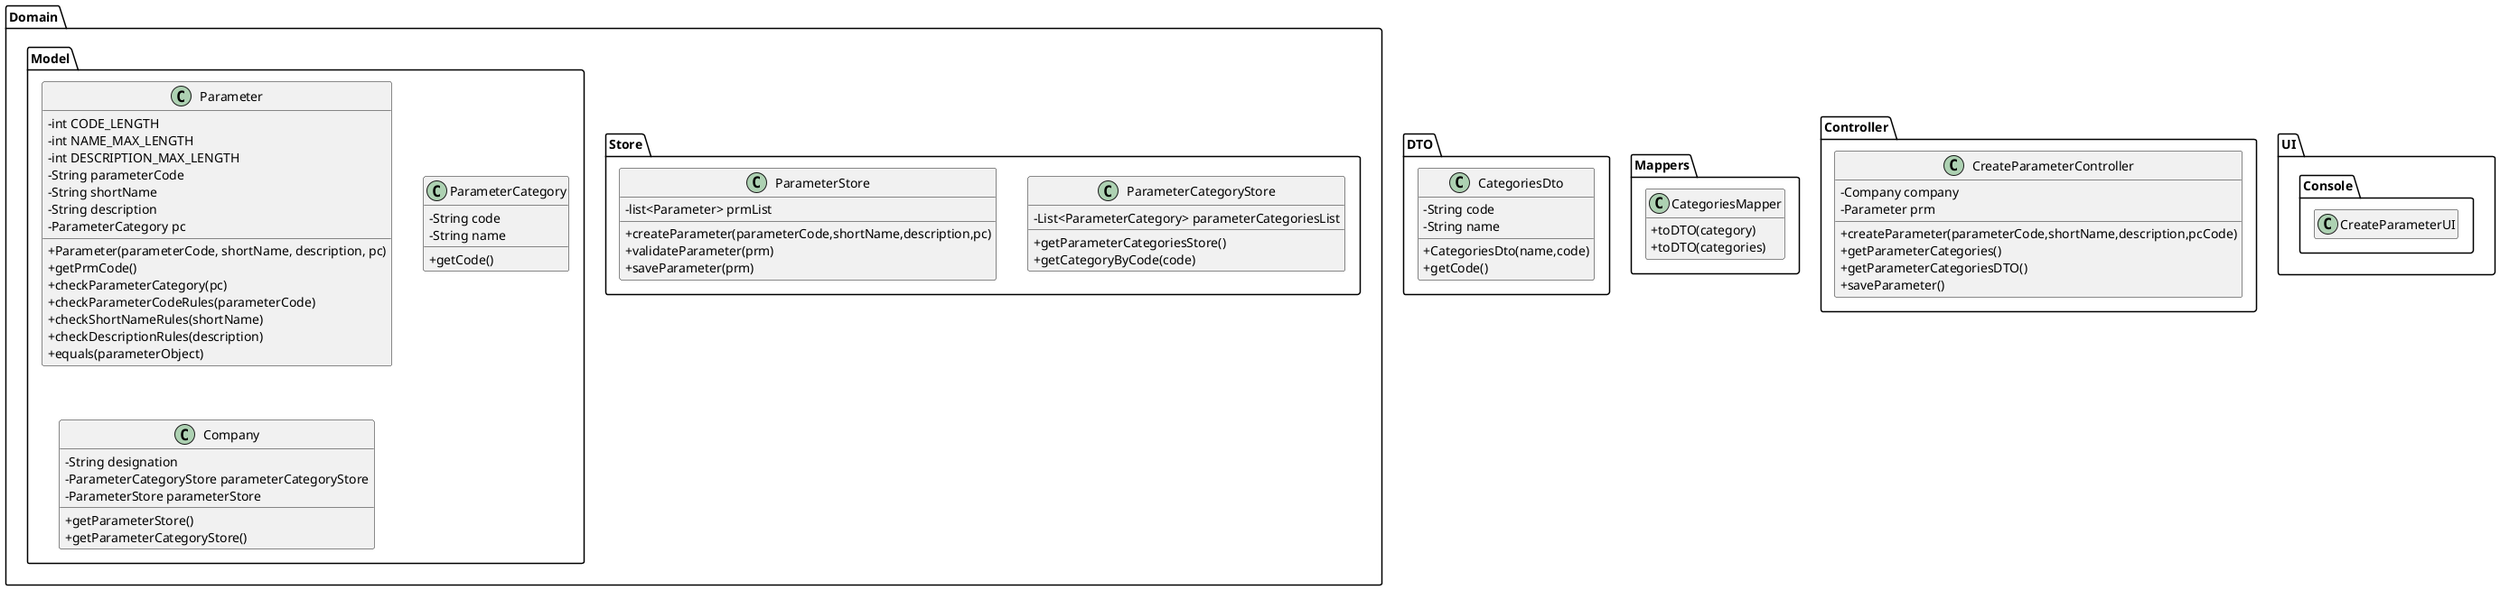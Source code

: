 @startuml
hide empty methods
hide empty attributes
'left to right direction
skinparam classAttributeIconSize 0

package DTO {

class CategoriesDto {
    -String code
    -String name
    +CategoriesDto(name,code)
    +getCode()
}

}

package Mappers {

class CategoriesMapper {
    +toDTO(category)
    +toDTO(categories)
}

}

package Domain {

package Store {

class ParameterCategoryStore {
    -List<ParameterCategory> parameterCategoriesList
    +getParameterCategoriesStore()
    +getCategoryByCode(code)
}

class ParameterStore {
    -list<Parameter> prmList
    +createParameter(parameterCode,shortName,description,pc)
    +validateParameter(prm)
    +saveParameter(prm)
}

}

package Model {

class Parameter {
  -int CODE_LENGTH
  -int NAME_MAX_LENGTH
  -int DESCRIPTION_MAX_LENGTH
  -String parameterCode
  -String shortName
  -String description
  -ParameterCategory pc
  +Parameter(parameterCode, shortName, description, pc)
  +getPrmCode()
  +checkParameterCategory(pc)
  +checkParameterCodeRules(parameterCode)
  +checkShortNameRules(shortName)
  +checkDescriptionRules(description)
  +equals(parameterObject)
}

class ParameterCategory {
   -String code
   -String name
   +getCode()
}

class Company {
  -String designation
  -ParameterCategoryStore parameterCategoryStore
  -ParameterStore parameterStore
  +getParameterStore()
  +getParameterCategoryStore()
}

}

}

package Controller {

class CreateParameterController {
  -Company company
  -Parameter prm
  +createParameter(parameterCode,shortName,description,pcCode)
  +getParameterCategories()
  +getParameterCategoriesDTO()
  +saveParameter()
}

}

package UI {

package Console {

class CreateParameterUI {
}

}

}

@enduml